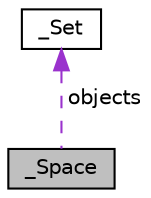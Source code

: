 digraph "_Space"
{
 // LATEX_PDF_SIZE
  edge [fontname="Helvetica",fontsize="10",labelfontname="Helvetica",labelfontsize="10"];
  node [fontname="Helvetica",fontsize="10",shape=record];
  Node1 [label="_Space",height=0.2,width=0.4,color="black", fillcolor="grey75", style="filled", fontcolor="black",tooltip="Space."];
  Node2 -> Node1 [dir="back",color="darkorchid3",fontsize="10",style="dashed",label=" objects" ,fontname="Helvetica"];
  Node2 [label="_Set",height=0.2,width=0.4,color="black", fillcolor="white", style="filled",URL="$struct__Set.html",tooltip="Set."];
}
